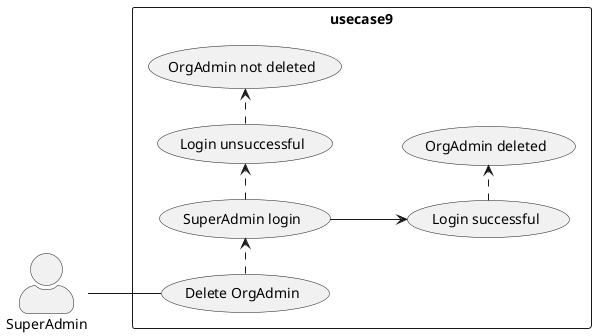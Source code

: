 @startuml SuperAdmin Delete Organization Admin

skinparam actorStyle awesome
left to right direction
skinparam packageStyle rectangle

actor SuperAdmin

rectangle usecase9{
  SuperAdmin -- (Delete OrgAdmin)
  (Delete OrgAdmin) .> (SuperAdmin login)
  (SuperAdmin login) --> (Login successful) 
  (Login successful) .> (OrgAdmin deleted)
  (SuperAdmin login) .> (Login unsuccessful) 
  (Login unsuccessful) .> (OrgAdmin not deleted)  
  (Delete OrgAdmin)
}

@enduml